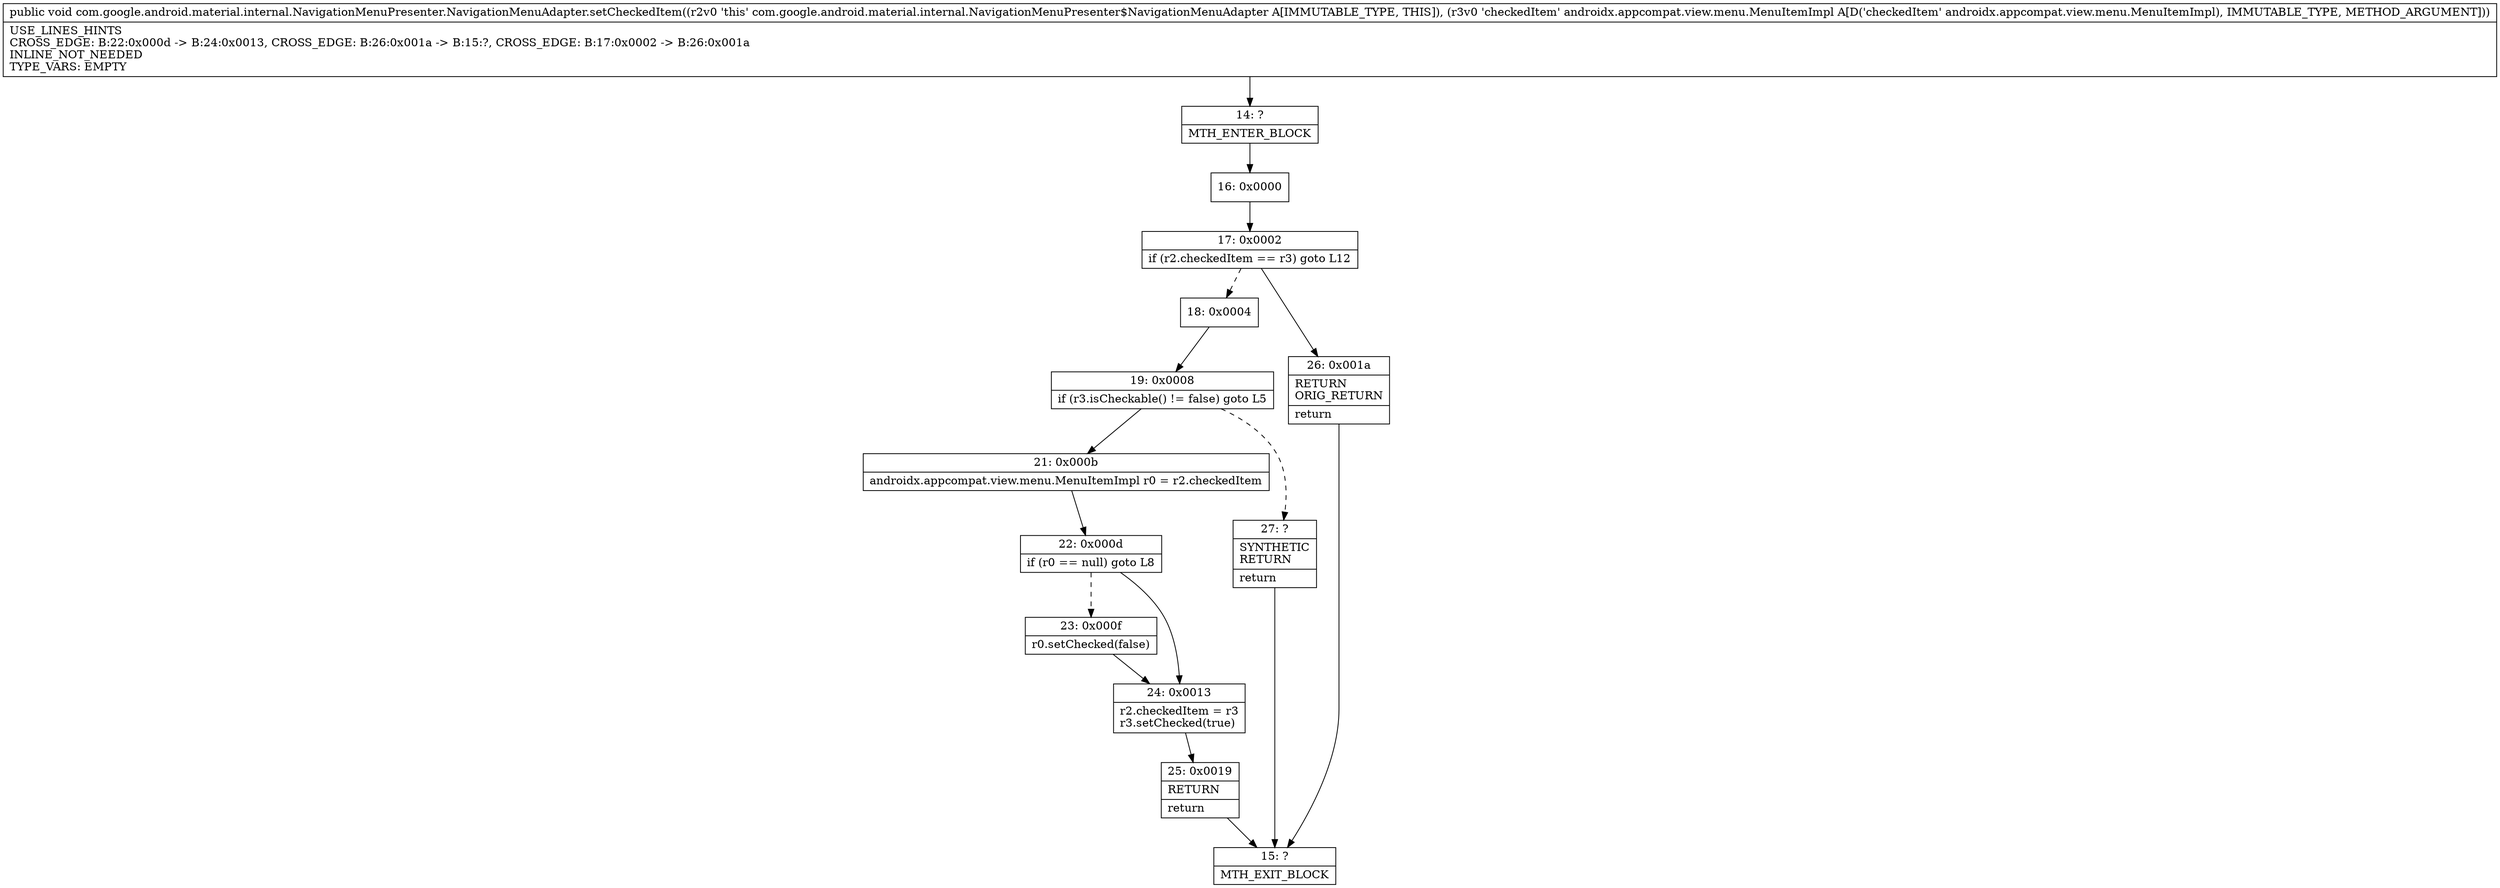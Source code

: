 digraph "CFG forcom.google.android.material.internal.NavigationMenuPresenter.NavigationMenuAdapter.setCheckedItem(Landroidx\/appcompat\/view\/menu\/MenuItemImpl;)V" {
Node_14 [shape=record,label="{14\:\ ?|MTH_ENTER_BLOCK\l}"];
Node_16 [shape=record,label="{16\:\ 0x0000}"];
Node_17 [shape=record,label="{17\:\ 0x0002|if (r2.checkedItem == r3) goto L12\l}"];
Node_18 [shape=record,label="{18\:\ 0x0004}"];
Node_19 [shape=record,label="{19\:\ 0x0008|if (r3.isCheckable() != false) goto L5\l}"];
Node_21 [shape=record,label="{21\:\ 0x000b|androidx.appcompat.view.menu.MenuItemImpl r0 = r2.checkedItem\l}"];
Node_22 [shape=record,label="{22\:\ 0x000d|if (r0 == null) goto L8\l}"];
Node_23 [shape=record,label="{23\:\ 0x000f|r0.setChecked(false)\l}"];
Node_24 [shape=record,label="{24\:\ 0x0013|r2.checkedItem = r3\lr3.setChecked(true)\l}"];
Node_25 [shape=record,label="{25\:\ 0x0019|RETURN\l|return\l}"];
Node_15 [shape=record,label="{15\:\ ?|MTH_EXIT_BLOCK\l}"];
Node_27 [shape=record,label="{27\:\ ?|SYNTHETIC\lRETURN\l|return\l}"];
Node_26 [shape=record,label="{26\:\ 0x001a|RETURN\lORIG_RETURN\l|return\l}"];
MethodNode[shape=record,label="{public void com.google.android.material.internal.NavigationMenuPresenter.NavigationMenuAdapter.setCheckedItem((r2v0 'this' com.google.android.material.internal.NavigationMenuPresenter$NavigationMenuAdapter A[IMMUTABLE_TYPE, THIS]), (r3v0 'checkedItem' androidx.appcompat.view.menu.MenuItemImpl A[D('checkedItem' androidx.appcompat.view.menu.MenuItemImpl), IMMUTABLE_TYPE, METHOD_ARGUMENT]))  | USE_LINES_HINTS\lCROSS_EDGE: B:22:0x000d \-\> B:24:0x0013, CROSS_EDGE: B:26:0x001a \-\> B:15:?, CROSS_EDGE: B:17:0x0002 \-\> B:26:0x001a\lINLINE_NOT_NEEDED\lTYPE_VARS: EMPTY\l}"];
MethodNode -> Node_14;Node_14 -> Node_16;
Node_16 -> Node_17;
Node_17 -> Node_18[style=dashed];
Node_17 -> Node_26;
Node_18 -> Node_19;
Node_19 -> Node_21;
Node_19 -> Node_27[style=dashed];
Node_21 -> Node_22;
Node_22 -> Node_23[style=dashed];
Node_22 -> Node_24;
Node_23 -> Node_24;
Node_24 -> Node_25;
Node_25 -> Node_15;
Node_27 -> Node_15;
Node_26 -> Node_15;
}

